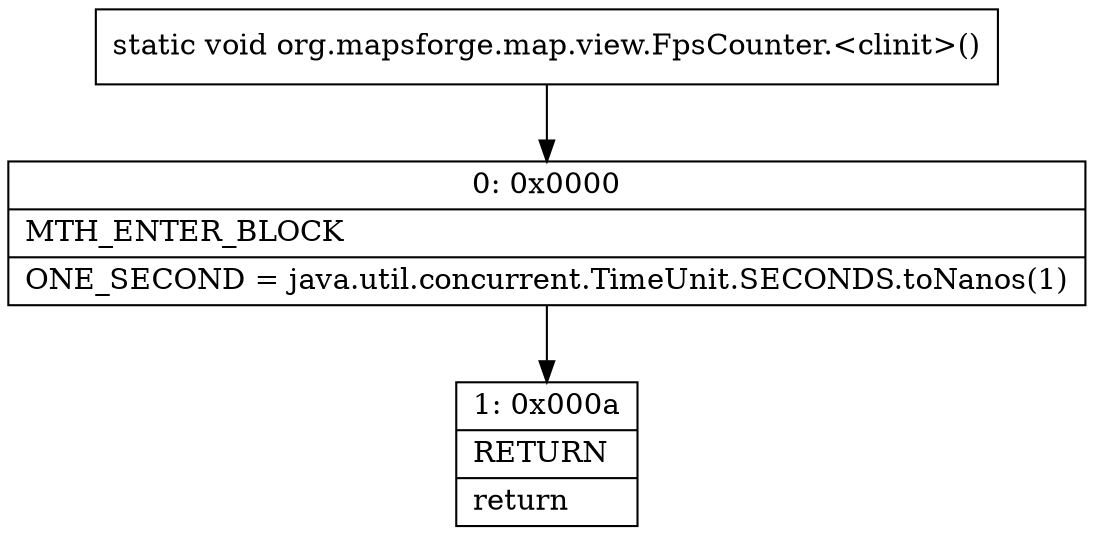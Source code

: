digraph "CFG fororg.mapsforge.map.view.FpsCounter.\<clinit\>()V" {
Node_0 [shape=record,label="{0\:\ 0x0000|MTH_ENTER_BLOCK\l|ONE_SECOND = java.util.concurrent.TimeUnit.SECONDS.toNanos(1)\l}"];
Node_1 [shape=record,label="{1\:\ 0x000a|RETURN\l|return\l}"];
MethodNode[shape=record,label="{static void org.mapsforge.map.view.FpsCounter.\<clinit\>() }"];
MethodNode -> Node_0;
Node_0 -> Node_1;
}

